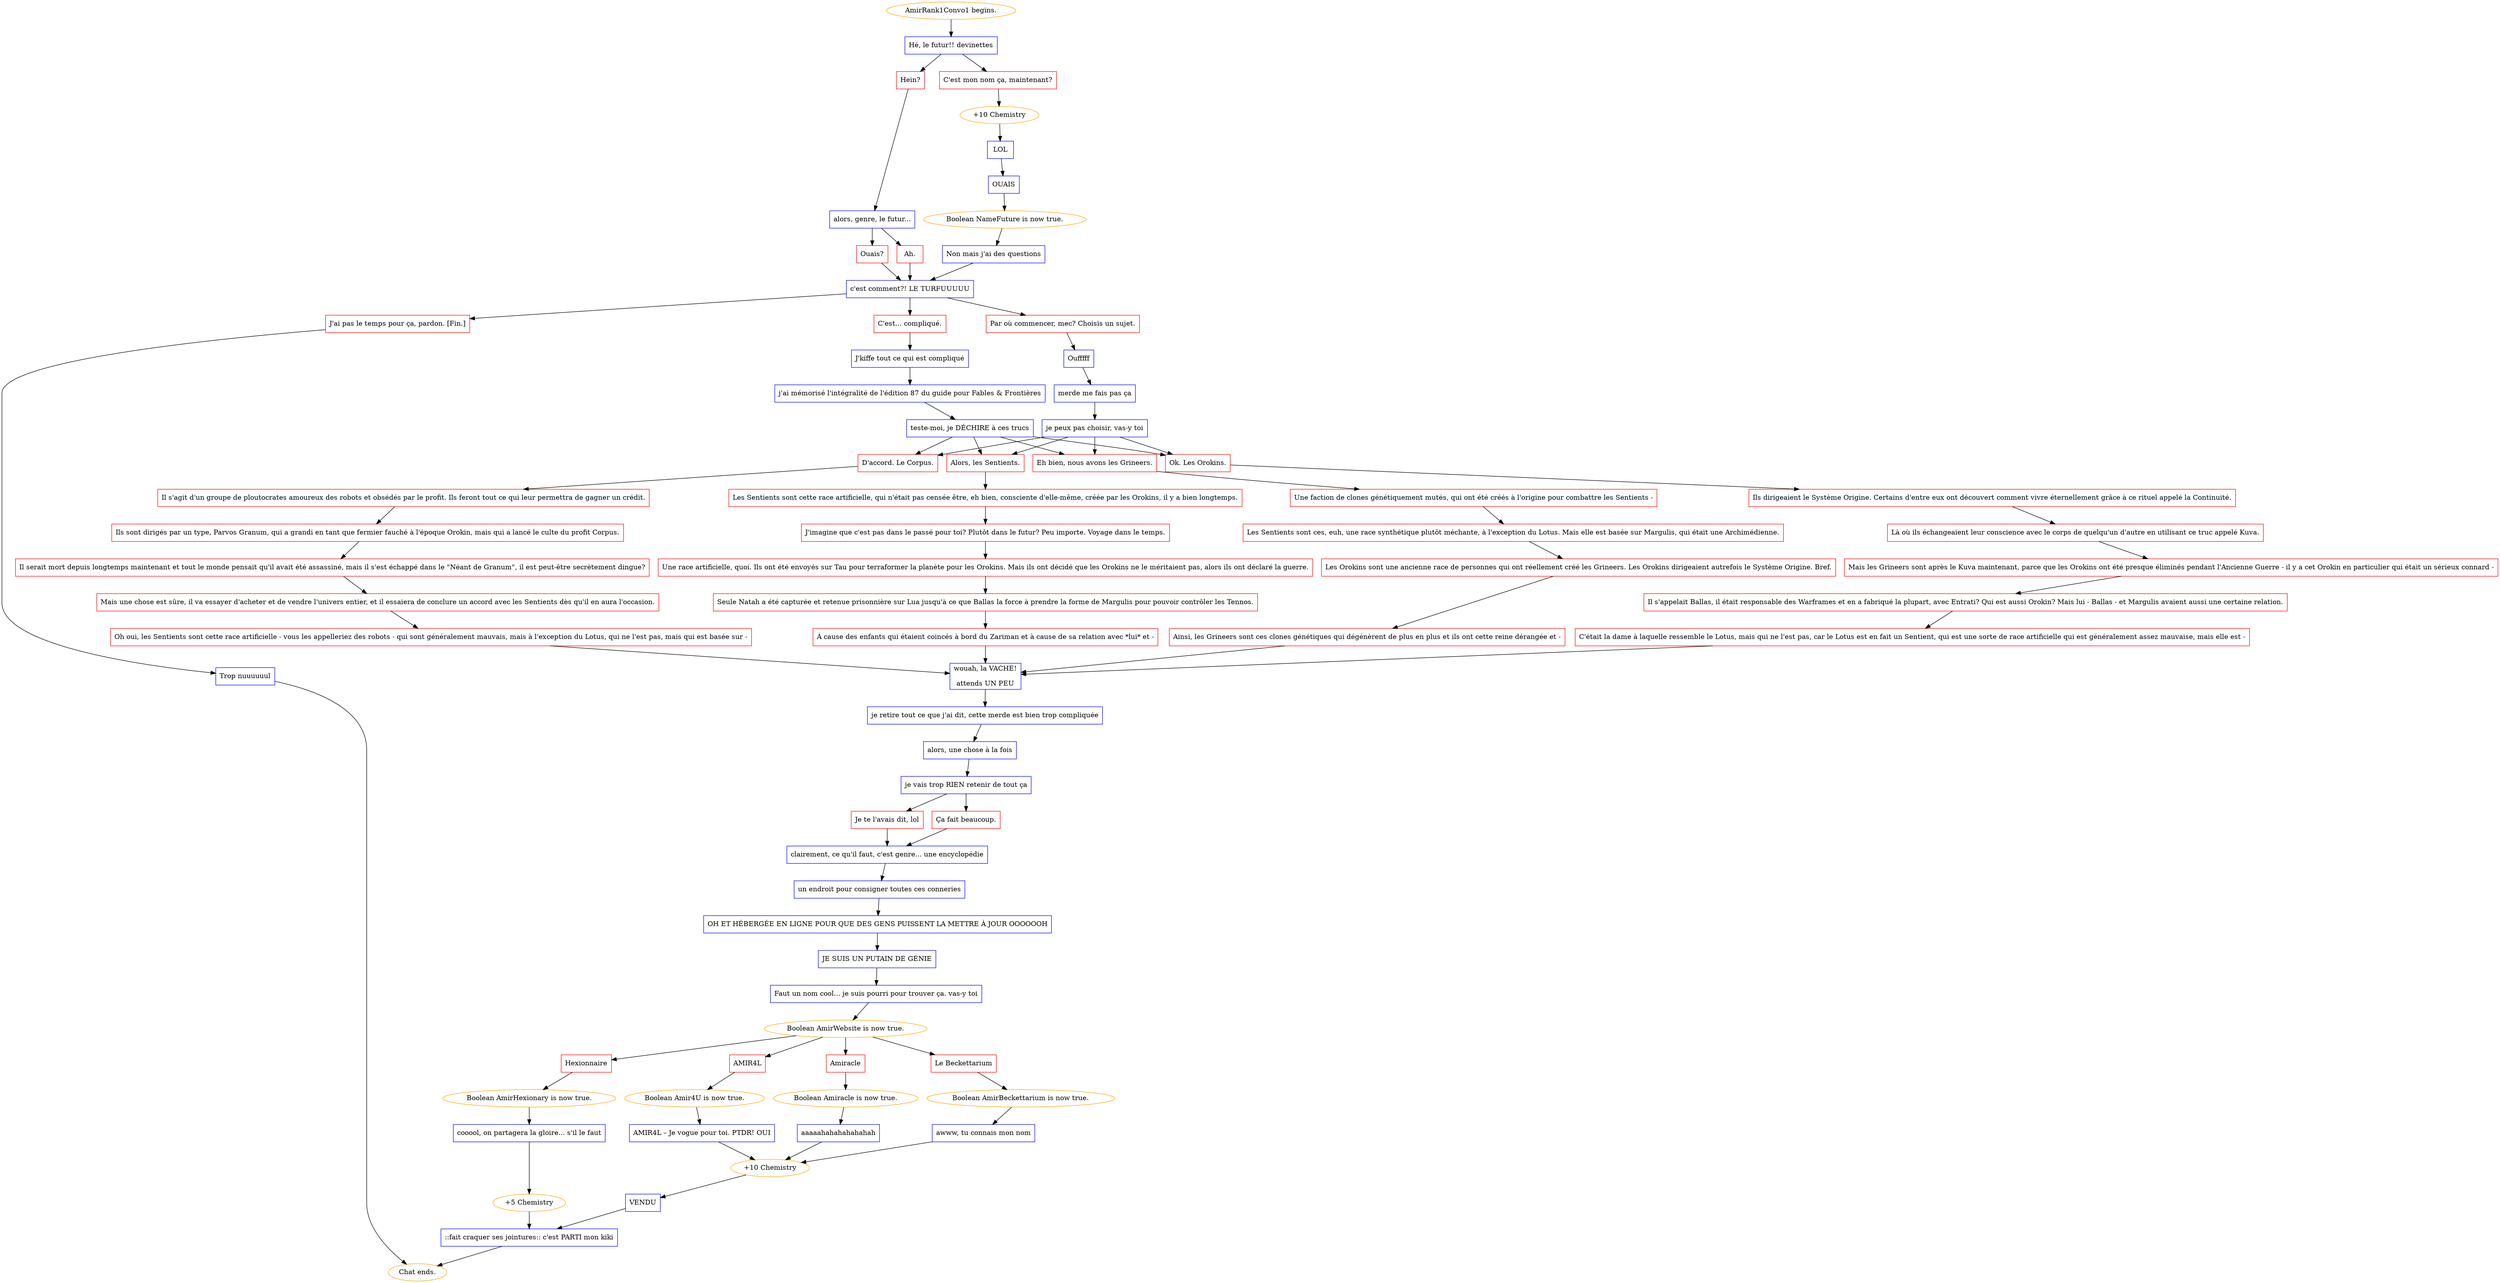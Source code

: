 digraph {
	"AmirRank1Convo1 begins." [color=orange];
		"AmirRank1Convo1 begins." -> j2987342355;
	j2987342355 [label="Hé, le futur!! devinettes",shape=box,color=blue];
		j2987342355 -> j3775308474;
		j2987342355 -> j2510962661;
	j3775308474 [label="Hein?",shape=box,color=red];
		j3775308474 -> j3349880321;
	j2510962661 [label="C'est mon nom ça, maintenant?",shape=box,color=red];
		j2510962661 -> j971749564;
	j3349880321 [label="alors, genre, le futur...",shape=box,color=blue];
		j3349880321 -> j961289492;
		j3349880321 -> j1347996365;
	j971749564 [label="+10 Chemistry",color=orange];
		j971749564 -> j318755811;
	j961289492 [label="Ah.",shape=box,color=red];
		j961289492 -> j2558608378;
	j1347996365 [label="Ouais?",shape=box,color=red];
		j1347996365 -> j2558608378;
	j318755811 [label="LOL",shape=box,color=blue];
		j318755811 -> j2449946842;
	j2558608378 [label="c'est comment?! LE TURFUUUUU",shape=box,color=blue];
		j2558608378 -> j765635419;
		j2558608378 -> j2890891542;
		j2558608378 -> j1841152955;
	j2449946842 [label="OUAIS",shape=box,color=blue];
		j2449946842 -> j720710245;
	j765635419 [label="Par où commencer, mec? Choisis un sujet.",shape=box,color=red];
		j765635419 -> j2586981726;
	j2890891542 [label="C'est... compliqué.",shape=box,color=red];
		j2890891542 -> j2226930549;
	j1841152955 [label="J'ai pas le temps pour ça, pardon. [Fin.]",shape=box,color=red];
		j1841152955 -> j626605947;
	j720710245 [label="Boolean NameFuture is now true.",color=orange];
		j720710245 -> j1219429327;
	j2586981726 [label="Oufffff",shape=box,color=blue];
		j2586981726 -> j3208169656;
	j2226930549 [label="J'kiffe tout ce qui est compliqué",shape=box,color=blue];
		j2226930549 -> j651141367;
	j626605947 [label="Trop nuuuuuul",shape=box,color=blue];
		j626605947 -> "Chat ends.";
	j1219429327 [label="Non mais j'ai des questions",shape=box,color=blue];
		j1219429327 -> j2558608378;
	j3208169656 [label="merde me fais pas ça",shape=box,color=blue];
		j3208169656 -> j2022931234;
	j651141367 [label="j'ai mémorisé l'intégralité de l'édition 87 du guide pour Fables & Frontières",shape=box,color=blue];
		j651141367 -> j275813193;
	"Chat ends." [color=orange];
	j2022931234 [label="je peux pas choisir, vas-y toi",shape=box,color=blue];
		j2022931234 -> j3542445765;
		j2022931234 -> j446551823;
		j2022931234 -> j2223431640;
		j2022931234 -> j409674346;
	j275813193 [label="teste-moi, je DÉCHIRE à ces trucs",shape=box,color=blue];
		j275813193 -> j3542445765;
		j275813193 -> j446551823;
		j275813193 -> j2223431640;
		j275813193 -> j409674346;
	j3542445765 [label="Ok. Les Orokins.",shape=box,color=red];
		j3542445765 -> j929012759;
	j446551823 [label="D'accord. Le Corpus.",shape=box,color=red];
		j446551823 -> j3942973674;
	j2223431640 [label="Eh bien, nous avons les Grineers.",shape=box,color=red];
		j2223431640 -> j1023405547;
	j409674346 [label="Alors, les Sentients.",shape=box,color=red];
		j409674346 -> j3799319621;
	j929012759 [label="Ils dirigeaient le Système Origine. Certains d'entre eux ont découvert comment vivre éternellement grâce à ce rituel appelé la Continuité.",shape=box,color=red];
		j929012759 -> j3492714243;
	j3942973674 [label="Il s'agit d'un groupe de ploutocrates amoureux des robots et obsédés par le profit. Ils feront tout ce qui leur permettra de gagner un crédit.",shape=box,color=red];
		j3942973674 -> j445476097;
	j1023405547 [label="Une faction de clones génétiquement mutés, qui ont été créés à l'origine pour combattre les Sentients -",shape=box,color=red];
		j1023405547 -> j2567198636;
	j3799319621 [label="Les Sentients sont cette race artificielle, qui n'était pas censée être, eh bien, consciente d'elle-même, créée par les Orokins, il y a bien longtemps.",shape=box,color=red];
		j3799319621 -> j45361287;
	j3492714243 [label="Là où ils échangeaient leur conscience avec le corps de quelqu'un d'autre en utilisant ce truc appelé Kuva.",shape=box,color=red];
		j3492714243 -> j2482345832;
	j445476097 [label="Ils sont dirigés par un type, Parvos Granum, qui a grandi en tant que fermier fauché à l'époque Orokin, mais qui a lancé le culte du profit Corpus.",shape=box,color=red];
		j445476097 -> j3258063635;
	j2567198636 [label="Les Sentients sont ces, euh, une race synthétique plutôt méchante, à l'exception du Lotus. Mais elle est basée sur Margulis, qui était une Archimédienne.",shape=box,color=red];
		j2567198636 -> j3110784550;
	j45361287 [label="J'imagine que c'est pas dans le passé pour toi? Plutôt dans le futur? Peu importe. Voyage dans le temps.",shape=box,color=red];
		j45361287 -> j1620042736;
	j2482345832 [label="Mais les Grineers sont après le Kuva maintenant, parce que les Orokins ont été presque éliminés pendant l'Ancienne Guerre - il y a cet Orokin en particulier qui était un sérieux connard -",shape=box,color=red];
		j2482345832 -> j1994622889;
	j3258063635 [label="Il serait mort depuis longtemps maintenant et tout le monde pensait qu'il avait été assassiné, mais il s'est échappé dans le \"Néant de Granum\", il est peut-être secrètement dingue?",shape=box,color=red];
		j3258063635 -> j439138662;
	j3110784550 [label="Les Orokins sont une ancienne race de personnes qui ont réellement créé les Grineers. Les Orokins dirigeaient autrefois le Système Origine. Bref.",shape=box,color=red];
		j3110784550 -> j3345550677;
	j1620042736 [label="Une race artificielle, quoi. Ils ont été envoyés sur Tau pour terraformer la planète pour les Orokins. Mais ils ont décidé que les Orokins ne le méritaient pas, alors ils ont déclaré la guerre.",shape=box,color=red];
		j1620042736 -> j2512908040;
	j1994622889 [label="Il s'appelait Ballas, il était responsable des Warframes et en a fabriqué la plupart, avec Entrati? Qui est aussi Orokin? Mais lui - Ballas - et Margulis avaient aussi une certaine relation.",shape=box,color=red];
		j1994622889 -> j1442495965;
	j439138662 [label="Mais une chose est sûre, il va essayer d'acheter et de vendre l'univers entier, et il essaiera de conclure un accord avec les Sentients dès qu'il en aura l'occasion.",shape=box,color=red];
		j439138662 -> j643997282;
	j3345550677 [label="Ainsi, les Grineers sont ces clones génétiques qui dégénèrent de plus en plus et ils ont cette reine dérangée et -",shape=box,color=red];
		j3345550677 -> j1573455707;
	j2512908040 [label="Seule Natah a été capturée et retenue prisonnière sur Lua jusqu'à ce que Ballas la force à prendre la forme de Margulis pour pouvoir contrôler les Tennos.",shape=box,color=red];
		j2512908040 -> j1401470505;
	j1442495965 [label="C'était la dame à laquelle ressemble le Lotus, mais qui ne l'est pas, car le Lotus est en fait un Sentient, qui est une sorte de race artificielle qui est généralement assez mauvaise, mais elle est -",shape=box,color=red];
		j1442495965 -> j1573455707;
	j643997282 [label="Oh oui, les Sentients sont cette race artificielle - vous les appelleriez des robots - qui sont généralement mauvais, mais à l'exception du Lotus, qui ne l'est pas, mais qui est basée sur -",shape=box,color=red];
		j643997282 -> j1573455707;
	j1573455707 [label="wouah, la VACHE!
attends UN PEU",shape=box,color=blue];
		j1573455707 -> j845331018;
	j1401470505 [label="À cause des enfants qui étaient coincés à bord du Zariman et à cause de sa relation avec *lui* et -",shape=box,color=red];
		j1401470505 -> j1573455707;
	j845331018 [label="je retire tout ce que j'ai dit, cette merde est bien trop compliquée",shape=box,color=blue];
		j845331018 -> j1942976540;
	j1942976540 [label="alors, une chose à la fois",shape=box,color=blue];
		j1942976540 -> j2223388230;
	j2223388230 [label="je vais trop RIEN retenir de tout ça",shape=box,color=blue];
		j2223388230 -> j3390369712;
		j2223388230 -> j2038810616;
	j3390369712 [label="Je te l'avais dit, lol",shape=box,color=red];
		j3390369712 -> j4114639282;
	j2038810616 [label="Ça fait beaucoup.",shape=box,color=red];
		j2038810616 -> j4114639282;
	j4114639282 [label="clairement, ce qu'il faut, c'est genre... une encyclopédie",shape=box,color=blue];
		j4114639282 -> j4133755448;
	j4133755448 [label="un endroit pour consigner toutes ces conneries",shape=box,color=blue];
		j4133755448 -> j4239368828;
	j4239368828 [label="OH ET HÉBERGÉE EN LIGNE POUR QUE DES GENS PUISSENT LA METTRE À JOUR OOOOOOH",shape=box,color=blue];
		j4239368828 -> j3579979445;
	j3579979445 [label="JE SUIS UN PUTAIN DE GÉNIE",shape=box,color=blue];
		j3579979445 -> j1877707885;
	j1877707885 [label="Faut un nom cool... je suis pourri pour trouver ça. vas-y toi",shape=box,color=blue];
		j1877707885 -> j3190503031;
	j3190503031 [label="Boolean AmirWebsite is now true.",color=orange];
		j3190503031 -> j3526655606;
		j3190503031 -> j106708472;
		j3190503031 -> j2026225442;
		j3190503031 -> j886986258;
	j3526655606 [label="Hexionnaire",shape=box,color=red];
		j3526655606 -> j350619424;
	j106708472 [label="AMIR4L",shape=box,color=red];
		j106708472 -> j1949774151;
	j2026225442 [label="Amiracle",shape=box,color=red];
		j2026225442 -> j1473849213;
	j886986258 [label="Le Beckettarium",shape=box,color=red];
		j886986258 -> j792629912;
	j350619424 [label="Boolean AmirHexionary is now true.",color=orange];
		j350619424 -> j3075822417;
	j1949774151 [label="Boolean Amir4U is now true.",color=orange];
		j1949774151 -> j2622981005;
	j1473849213 [label="Boolean Amiracle is now true.",color=orange];
		j1473849213 -> j2328816077;
	j792629912 [label="Boolean AmirBeckettarium is now true.",color=orange];
		j792629912 -> j1035645059;
	j3075822417 [label="cooool, on partagera la gloire... s'il le faut",shape=box,color=blue];
		j3075822417 -> j3905688774;
	j2622981005 [label="AMIR4L – Je vogue pour toi. PTDR! OUI",shape=box,color=blue];
		j2622981005 -> j3871393650;
	j2328816077 [label="aaaaahahahahahahah",shape=box,color=blue];
		j2328816077 -> j3871393650;
	j1035645059 [label="awww, tu connais mon nom",shape=box,color=blue];
		j1035645059 -> j3871393650;
	j3905688774 [label="+5 Chemistry",color=orange];
		j3905688774 -> j1954418598;
	j3871393650 [label="+10 Chemistry",color=orange];
		j3871393650 -> j2170065584;
	j1954418598 [label="::fait craquer ses jointures:: c'est PARTI mon kiki",shape=box,color=blue];
		j1954418598 -> "Chat ends.";
	j2170065584 [label="VENDU",shape=box,color=blue];
		j2170065584 -> j1954418598;
}